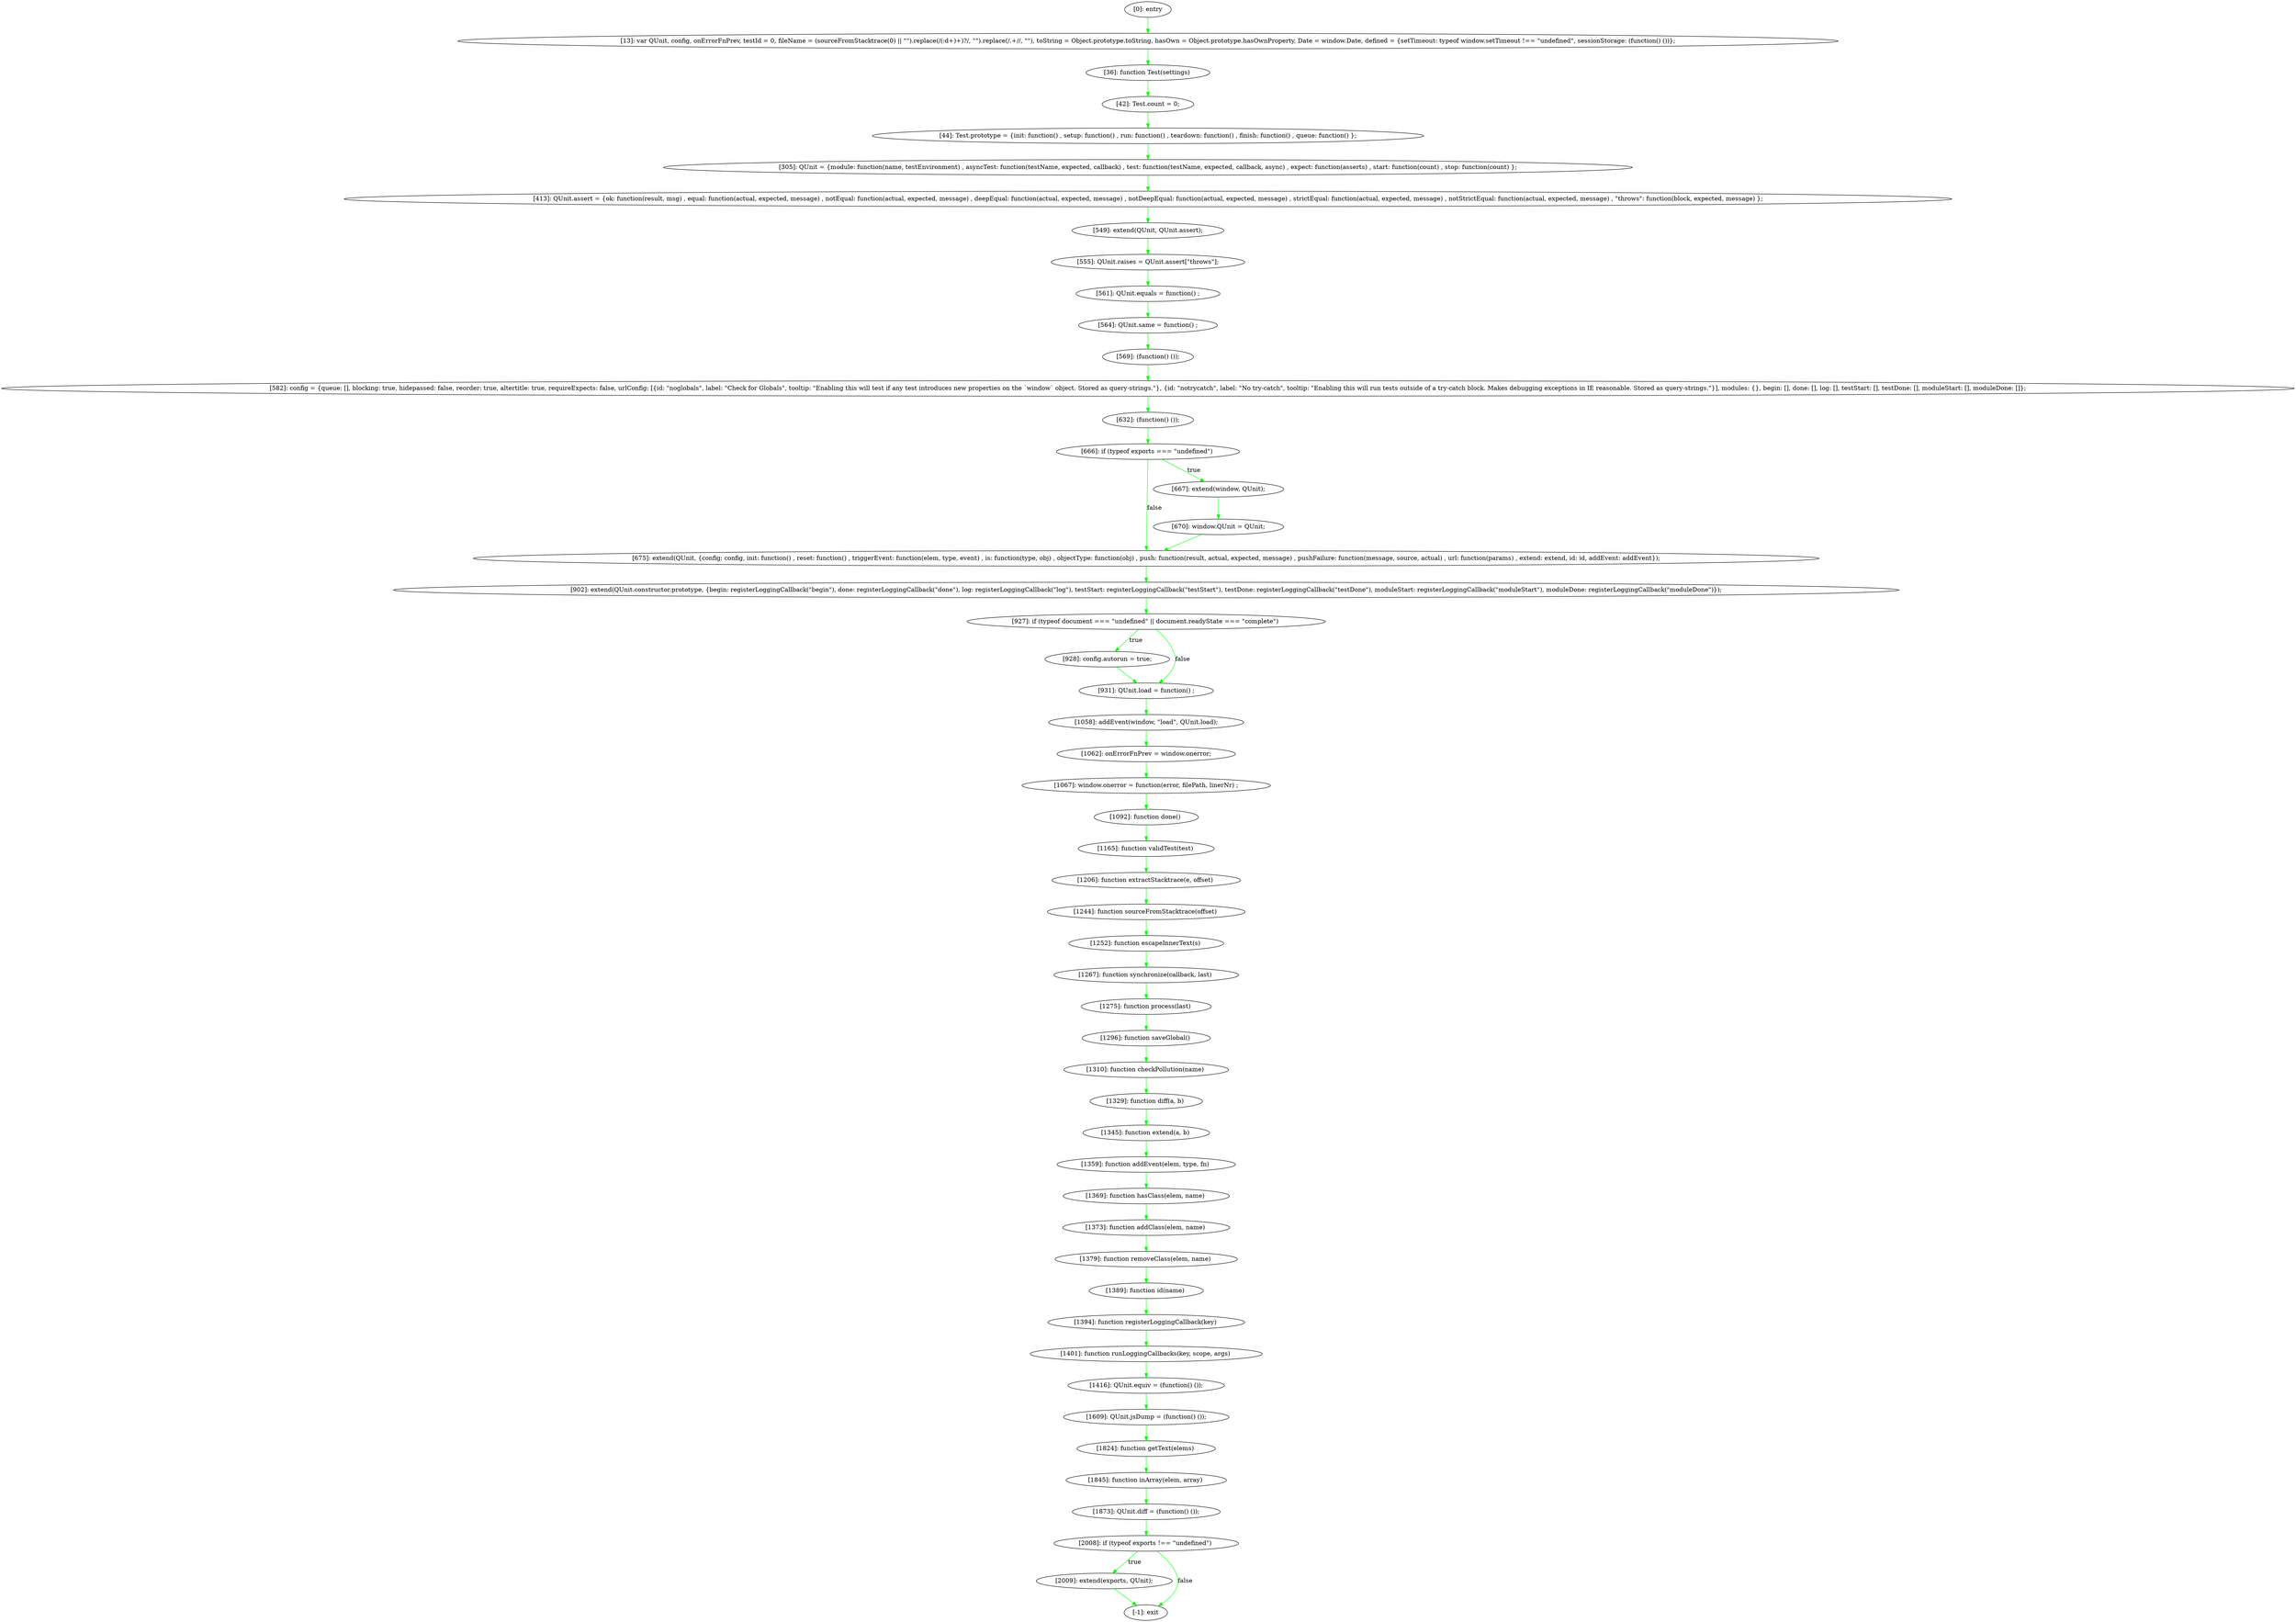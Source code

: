 digraph {
"0" [label="[2009]: extend(exports, QUnit);\n"] 
"1" [label="[305]: QUnit = {module: function(name, testEnvironment) , asyncTest: function(testName, expected, callback) , test: function(testName, expected, callback, async) , expect: function(asserts) , start: function(count) , stop: function(count) };\n"] 
"2" [label="[928]: config.autorun = true;\n"] 
"3" [label="[1062]: onErrorFnPrev = window.onerror;\n"] 
"4" [label="[1824]: function getText(elems) \n"] 
"5" [label="[1373]: function addClass(elem, name) \n"] 
"6" [label="[902]: extend(QUnit.constructor.prototype, {begin: registerLoggingCallback(\"begin\"), done: registerLoggingCallback(\"done\"), log: registerLoggingCallback(\"log\"), testStart: registerLoggingCallback(\"testStart\"), testDone: registerLoggingCallback(\"testDone\"), moduleStart: registerLoggingCallback(\"moduleStart\"), moduleDone: registerLoggingCallback(\"moduleDone\")});\n"] 
"7" [label="[1609]: QUnit.jsDump = (function() ());\n"] 
"8" [label="[-1]: exit"] 
"9" [label="[1401]: function runLoggingCallbacks(key, scope, args) \n"] 
"10" [label="[569]: (function() ());\n"] 
"11" [label="[1252]: function escapeInnerText(s) \n"] 
"12" [label="[675]: extend(QUnit, {config: config, init: function() , reset: function() , triggerEvent: function(elem, type, event) , is: function(type, obj) , objectType: function(obj) , push: function(result, actual, expected, message) , pushFailure: function(message, source, actual) , url: function(params) , extend: extend, id: id, addEvent: addEvent});\n"] 
"13" [label="[1310]: function checkPollution(name) \n"] 
"14" [label="[36]: function Test(settings) \n"] 
"15" [label="[1845]: function inArray(elem, array) \n"] 
"16" [label="[670]: window.QUnit = QUnit;\n"] 
"17" [label="[2008]: if (typeof exports !== \"undefined\") "] 
"18" [label="[1244]: function sourceFromStacktrace(offset) \n"] 
"19" [label="[1394]: function registerLoggingCallback(key) \n"] 
"20" [label="[1165]: function validTest(test) \n"] 
"21" [label="[632]: (function() ());\n"] 
"22" [label="[582]: config = {queue: [], blocking: true, hidepassed: false, reorder: true, altertitle: true, requireExpects: false, urlConfig: [{id: \"noglobals\", label: \"Check for Globals\", tooltip: \"Enabling this will test if any test introduces new properties on the `window` object. Stored as query-strings.\"}, {id: \"notrycatch\", label: \"No try-catch\", tooltip: \"Enabling this will run tests outside of a try-catch block. Makes debugging exceptions in IE reasonable. Stored as query-strings.\"}], modules: {}, begin: [], done: [], log: [], testStart: [], testDone: [], moduleStart: [], moduleDone: []};\n"] 
"23" [label="[1873]: QUnit.diff = (function() ());\n"] 
"24" [label="[42]: Test.count = 0;\n"] 
"25" [label="[1329]: function diff(a, b) \n"] 
"26" [label="[44]: Test.prototype = {init: function() , setup: function() , run: function() , teardown: function() , finish: function() , queue: function() };\n"] 
"27" [label="[931]: QUnit.load = function() ;\n"] 
"28" [label="[1275]: function process(last) \n"] 
"29" [label="[1296]: function saveGlobal() \n"] 
"30" [label="[1359]: function addEvent(elem, type, fn) \n"] 
"31" [label="[1389]: function id(name) \n"] 
"32" [label="[666]: if (typeof exports === \"undefined\") "] 
"33" [label="[667]: extend(window, QUnit);\n"] 
"34" [label="[413]: QUnit.assert = {ok: function(result, msg) , equal: function(actual, expected, message) , notEqual: function(actual, expected, message) , deepEqual: function(actual, expected, message) , notDeepEqual: function(actual, expected, message) , strictEqual: function(actual, expected, message) , notStrictEqual: function(actual, expected, message) , \"throws\": function(block, expected, message) };\n"] 
"35" [label="[1369]: function hasClass(elem, name) \n"] 
"36" [label="[564]: QUnit.same = function() ;\n"] 
"37" [label="[13]: var QUnit, config, onErrorFnPrev, testId = 0, fileName = (sourceFromStacktrace(0) || \"\").replace(/(:\d+)+\)?/, \"\").replace(/.+\//, \"\"), toString = Object.prototype.toString, hasOwn = Object.prototype.hasOwnProperty, Date = window.Date, defined = {setTimeout: typeof window.setTimeout !== \"undefined\", sessionStorage: (function() ())};\n"] 
"38" [label="[1345]: function extend(a, b) \n"] 
"39" [label="[927]: if (typeof document === \"undefined\" || document.readyState === \"complete\") "] 
"40" [label="[549]: extend(QUnit, QUnit.assert);\n"] 
"41" [label="[1067]: window.onerror = function(error, filePath, linerNr) ;\n"] 
"42" [label="[1058]: addEvent(window, \"load\", QUnit.load);\n"] 
"43" [label="[561]: QUnit.equals = function() ;\n"] 
"44" [label="[555]: QUnit.raises = QUnit.assert[\"throws\"];\n"] 
"45" [label="[1267]: function synchronize(callback, last) \n"] 
"46" [label="[1379]: function removeClass(elem, name) \n"] 
"47" [label="[1206]: function extractStacktrace(e, offset) \n"] 
"48" [label="[1416]: QUnit.equiv = (function() ());\n"] 
"49" [label="[1092]: function done() \n"] 
"50" [label="[0]: entry"] 
"0" -> "8" [label="" color="green"] 
"1" -> "34" [label="" color="green"] 
"2" -> "27" [label="" color="green"] 
"3" -> "41" [label="" color="green"] 
"4" -> "15" [label="" color="green"] 
"5" -> "46" [label="" color="green"] 
"6" -> "39" [label="" color="green"] 
"7" -> "4" [label="" color="green"] 
"9" -> "48" [label="" color="green"] 
"10" -> "22" [label="" color="green"] 
"11" -> "45" [label="" color="green"] 
"12" -> "6" [label="" color="green"] 
"13" -> "25" [label="" color="green"] 
"14" -> "24" [label="" color="green"] 
"15" -> "23" [label="" color="green"] 
"16" -> "12" [label="" color="green"] 
"17" -> "0" [label="true" color="green"] 
"17" -> "8" [label="false" color="green"] 
"18" -> "11" [label="" color="green"] 
"19" -> "9" [label="" color="green"] 
"20" -> "47" [label="" color="green"] 
"21" -> "32" [label="" color="green"] 
"22" -> "21" [label="" color="green"] 
"23" -> "17" [label="" color="green"] 
"24" -> "26" [label="" color="green"] 
"25" -> "38" [label="" color="green"] 
"26" -> "1" [label="" color="green"] 
"27" -> "42" [label="" color="green"] 
"28" -> "29" [label="" color="green"] 
"29" -> "13" [label="" color="green"] 
"30" -> "35" [label="" color="green"] 
"31" -> "19" [label="" color="green"] 
"32" -> "33" [label="true" color="green"] 
"32" -> "12" [label="false" color="green"] 
"33" -> "16" [label="" color="green"] 
"34" -> "40" [label="" color="green"] 
"35" -> "5" [label="" color="green"] 
"36" -> "10" [label="" color="green"] 
"37" -> "14" [label="" color="green"] 
"38" -> "30" [label="" color="green"] 
"39" -> "2" [label="true" color="green"] 
"39" -> "27" [label="false" color="green"] 
"40" -> "44" [label="" color="green"] 
"41" -> "49" [label="" color="green"] 
"42" -> "3" [label="" color="green"] 
"43" -> "36" [label="" color="green"] 
"44" -> "43" [label="" color="green"] 
"45" -> "28" [label="" color="green"] 
"46" -> "31" [label="" color="green"] 
"47" -> "18" [label="" color="green"] 
"48" -> "7" [label="" color="green"] 
"49" -> "20" [label="" color="green"] 
"50" -> "37" [label="" color="green"] 
}
